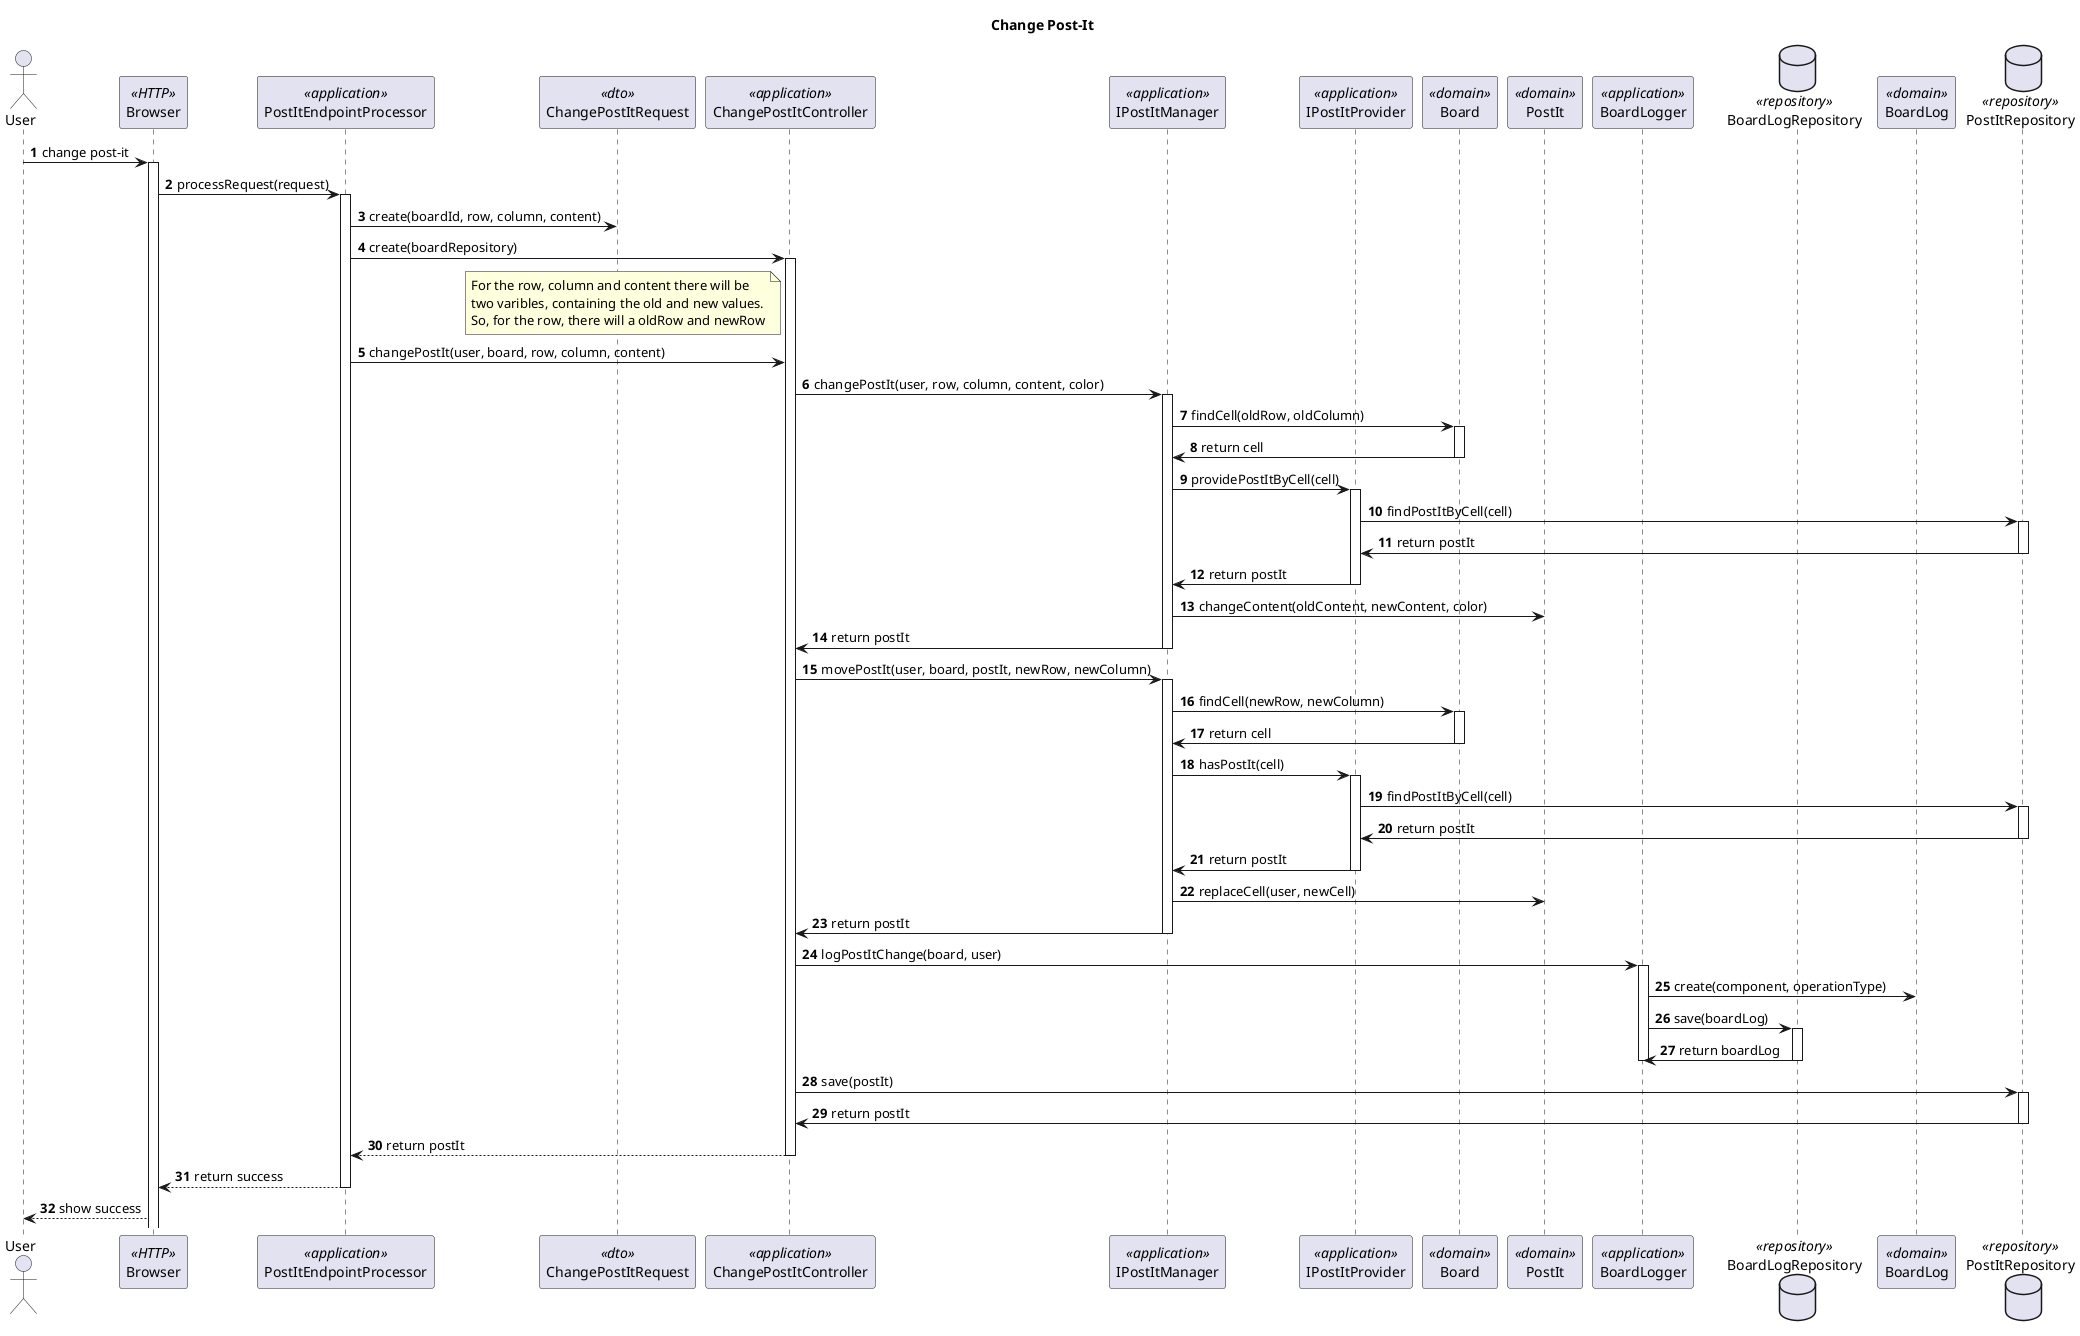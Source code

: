 @startuml

autonumber

title Change Post-It

actor "User" as user
participant "Browser" as browser <<HTTP>>
participant "PostItEndpointProcessor" as processor <<application>>
participant "ChangePostItRequest" as request <<dto>>
participant "ChangePostItController" as controller <<application>>
participant "IPostItManager" as manager <<application>>
participant "IPostItProvider" as provider <<application>>
participant "Board" as Board <<domain>>
participant "PostIt" as Post <<domain>>
participant "BoardLogger" as logger <<application>>
database "BoardLogRepository" as logRepo <<repository>>
participant "BoardLog" as BoardLog <<domain>>
database "PostItRepository" as postItRepo <<repository>>

user -> browser: change post-it
activate browser

browser -> processor: processRequest(request)
activate processor

processor -> request: create(boardId, row, column, content)

processor -> controller: create(boardRepository)
activate controller

note left of controller
For the row, column and content there will be
two varibles, containing the old and new values.
So, for the row, there will a oldRow and newRow
end note
processor -> controller: changePostIt(user, board, row, column, content)



controller -> manager: changePostIt(user, row, column, content, color)

activate manager
manager -> Board: findCell(oldRow, oldColumn)

activate Board
Board -> manager : return cell
deactivate Board

manager -> provider: providePostItByCell(cell)

activate provider
provider -> postItRepo: findPostItByCell(cell)

activate postItRepo
postItRepo -> provider: return postIt
deactivate postItRepo

provider -> manager: return postIt
deactivate provider

manager -> Post: changeContent(oldContent, newContent, color)
manager -> controller: return postIt
deactivate manager




controller -> manager: movePostIt(user, board, postIt, newRow, newColumn)

activate manager
manager -> Board: findCell(newRow, newColumn)
activate Board
Board -> manager : return cell
deactivate Board

manager -> provider: hasPostIt(cell)
activate provider
provider -> postItRepo: findPostItByCell(cell)
activate postItRepo
postItRepo -> provider: return postIt
deactivate postItRepo

provider -> manager: return postIt
deactivate provider

manager -> Post: replaceCell(user, newCell)
manager -> controller: return postIt
deactivate manager


controller -> logger: logPostItChange(board, user)
activate logger
logger -> BoardLog: create(component, operationType)
logger -> logRepo: save(boardLog)
activate logRepo
logRepo -> logger: return boardLog
deactivate logRepo
deactivate logger

controller -> postItRepo : save(postIt)
activate postItRepo
postItRepo -> controller : return postIt
deactivate postItRepo

controller --> processor: return postIt
deactivate controller

processor --> browser: return success
deactivate processor

browser --> user: show success



@enduml